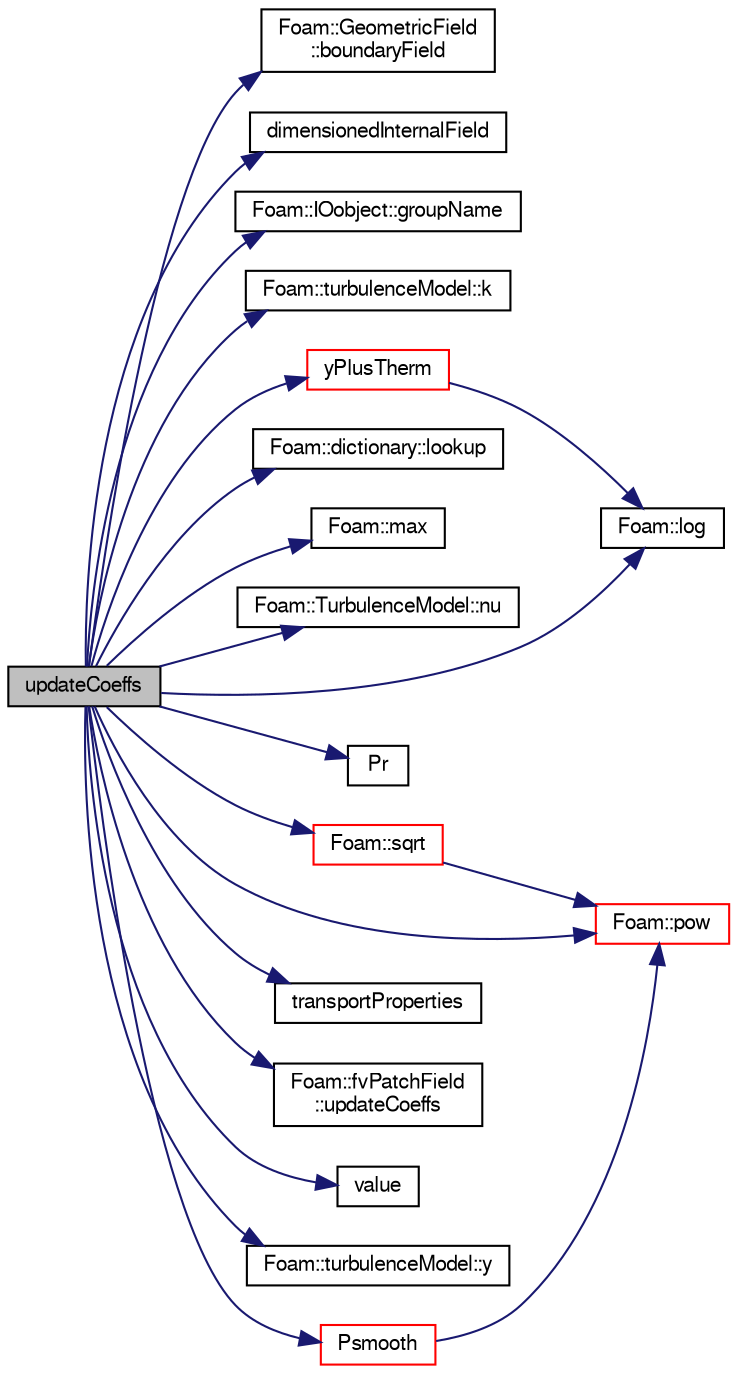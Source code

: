 digraph "updateCoeffs"
{
  bgcolor="transparent";
  edge [fontname="FreeSans",fontsize="10",labelfontname="FreeSans",labelfontsize="10"];
  node [fontname="FreeSans",fontsize="10",shape=record];
  rankdir="LR";
  Node1 [label="updateCoeffs",height=0.2,width=0.4,color="black", fillcolor="grey75", style="filled" fontcolor="black"];
  Node1 -> Node2 [color="midnightblue",fontsize="10",style="solid",fontname="FreeSans"];
  Node2 [label="Foam::GeometricField\l::boundaryField",height=0.2,width=0.4,color="black",URL="$a00896.html#a3c6c1a789b48ea0c5e8bff64f9c14f2d",tooltip="Return reference to GeometricBoundaryField. "];
  Node1 -> Node3 [color="midnightblue",fontsize="10",style="solid",fontname="FreeSans"];
  Node3 [label="dimensionedInternalField",height=0.2,width=0.4,color="black",URL="$a03034.html#a942cd19121a46cdc649099eb27c74b18"];
  Node1 -> Node4 [color="midnightblue",fontsize="10",style="solid",fontname="FreeSans"];
  Node4 [label="Foam::IOobject::groupName",height=0.2,width=0.4,color="black",URL="$a01142.html#ad5705e6da2a025ad75b4cf5d748d7d30"];
  Node1 -> Node5 [color="midnightblue",fontsize="10",style="solid",fontname="FreeSans"];
  Node5 [label="Foam::turbulenceModel::k",height=0.2,width=0.4,color="black",URL="$a02622.html#a513c40f9ed37e2baed10984c3c4c57a9",tooltip="Return the turbulence kinetic energy. "];
  Node1 -> Node6 [color="midnightblue",fontsize="10",style="solid",fontname="FreeSans"];
  Node6 [label="Foam::log",height=0.2,width=0.4,color="black",URL="$a10237.html#a6e89590da9859ad497977e08f110d4b5"];
  Node1 -> Node7 [color="midnightblue",fontsize="10",style="solid",fontname="FreeSans"];
  Node7 [label="Foam::dictionary::lookup",height=0.2,width=0.4,color="black",URL="$a00502.html#a8baab402d653d6e789f67c57e23a5b59",tooltip="Find and return an entry data stream. "];
  Node1 -> Node8 [color="midnightblue",fontsize="10",style="solid",fontname="FreeSans"];
  Node8 [label="Foam::max",height=0.2,width=0.4,color="black",URL="$a10237.html#ac993e906cf2774ae77e666bc24e81733"];
  Node1 -> Node9 [color="midnightblue",fontsize="10",style="solid",fontname="FreeSans"];
  Node9 [label="Foam::TurbulenceModel::nu",height=0.2,width=0.4,color="black",URL="$a02623.html#a9594b4c7eef2955bc2449e4d1a4fff27",tooltip="Return the laminar viscosity. "];
  Node1 -> Node10 [color="midnightblue",fontsize="10",style="solid",fontname="FreeSans"];
  Node10 [label="Foam::pow",height=0.2,width=0.4,color="red",URL="$a10237.html#a7500c8e9d27a442adc75e287de074c7c"];
  Node1 -> Node11 [color="midnightblue",fontsize="10",style="solid",fontname="FreeSans"];
  Node11 [label="Pr",height=0.2,width=0.4,color="black",URL="$a04115.html#a1db7a9e58e450e6ddc830a30f0674a02"];
  Node1 -> Node12 [color="midnightblue",fontsize="10",style="solid",fontname="FreeSans"];
  Node12 [label="Psmooth",height=0.2,width=0.4,color="red",URL="$a00042.html#a604950b23b687e818f1d10395af4b6e9",tooltip="`P&#39; function "];
  Node12 -> Node10 [color="midnightblue",fontsize="10",style="solid",fontname="FreeSans"];
  Node1 -> Node13 [color="midnightblue",fontsize="10",style="solid",fontname="FreeSans"];
  Node13 [label="Foam::sqrt",height=0.2,width=0.4,color="red",URL="$a10237.html#a8616bd62eebf2342a80222fecb1bda71"];
  Node13 -> Node10 [color="midnightblue",fontsize="10",style="solid",fontname="FreeSans"];
  Node1 -> Node14 [color="midnightblue",fontsize="10",style="solid",fontname="FreeSans"];
  Node14 [label="transportProperties",height=0.2,width=0.4,color="black",URL="$a09634.html#a7bf582db86c41fa785d2cb6ec969de6c"];
  Node1 -> Node15 [color="midnightblue",fontsize="10",style="solid",fontname="FreeSans"];
  Node15 [label="Foam::fvPatchField\l::updateCoeffs",height=0.2,width=0.4,color="black",URL="$a00861.html#a7e24eafac629d3733181cd942d4c902f",tooltip="Update the coefficients associated with the patch field. "];
  Node1 -> Node16 [color="midnightblue",fontsize="10",style="solid",fontname="FreeSans"];
  Node16 [label="value",height=0.2,width=0.4,color="black",URL="$a04591.html#a7f851d6ccb9cf41e28285ce3b75e11df"];
  Node1 -> Node17 [color="midnightblue",fontsize="10",style="solid",fontname="FreeSans"];
  Node17 [label="Foam::turbulenceModel::y",height=0.2,width=0.4,color="black",URL="$a02622.html#a786f55d8a1d6a0900d1798fd04595c14",tooltip="Return the near wall distances. "];
  Node1 -> Node18 [color="midnightblue",fontsize="10",style="solid",fontname="FreeSans"];
  Node18 [label="yPlusTherm",height=0.2,width=0.4,color="red",URL="$a00042.html#aabfd70e0ed3a5beae787d17f1a44bc8e",tooltip="Calculate y+ at the edge of the thermal laminar sublayer. "];
  Node18 -> Node6 [color="midnightblue",fontsize="10",style="solid",fontname="FreeSans"];
}
